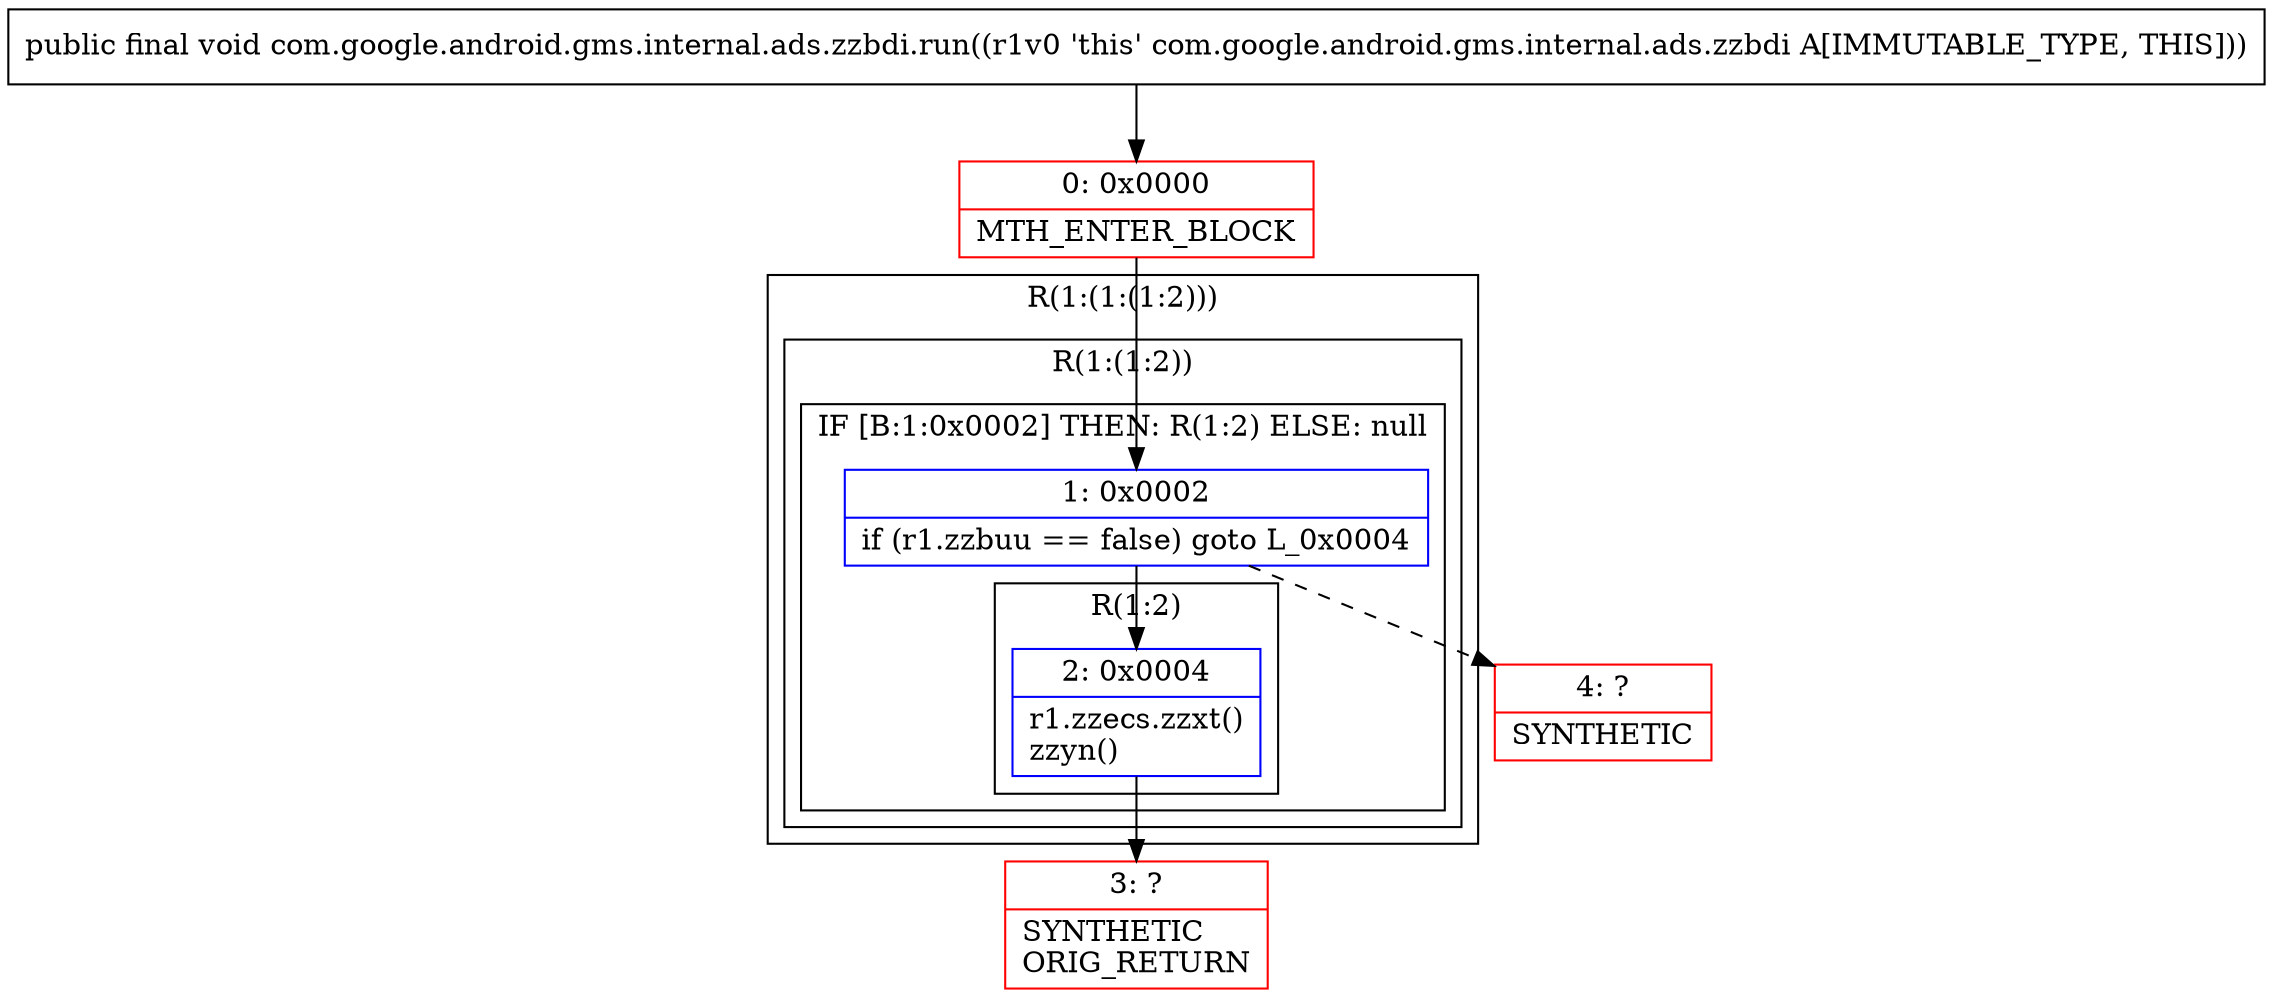 digraph "CFG forcom.google.android.gms.internal.ads.zzbdi.run()V" {
subgraph cluster_Region_1972996592 {
label = "R(1:(1:(1:2)))";
node [shape=record,color=blue];
subgraph cluster_Region_1301532117 {
label = "R(1:(1:2))";
node [shape=record,color=blue];
subgraph cluster_IfRegion_1813388829 {
label = "IF [B:1:0x0002] THEN: R(1:2) ELSE: null";
node [shape=record,color=blue];
Node_1 [shape=record,label="{1\:\ 0x0002|if (r1.zzbuu == false) goto L_0x0004\l}"];
subgraph cluster_Region_1913122335 {
label = "R(1:2)";
node [shape=record,color=blue];
Node_2 [shape=record,label="{2\:\ 0x0004|r1.zzecs.zzxt()\lzzyn()\l}"];
}
}
}
}
Node_0 [shape=record,color=red,label="{0\:\ 0x0000|MTH_ENTER_BLOCK\l}"];
Node_3 [shape=record,color=red,label="{3\:\ ?|SYNTHETIC\lORIG_RETURN\l}"];
Node_4 [shape=record,color=red,label="{4\:\ ?|SYNTHETIC\l}"];
MethodNode[shape=record,label="{public final void com.google.android.gms.internal.ads.zzbdi.run((r1v0 'this' com.google.android.gms.internal.ads.zzbdi A[IMMUTABLE_TYPE, THIS])) }"];
MethodNode -> Node_0;
Node_1 -> Node_2;
Node_1 -> Node_4[style=dashed];
Node_2 -> Node_3;
Node_0 -> Node_1;
}

